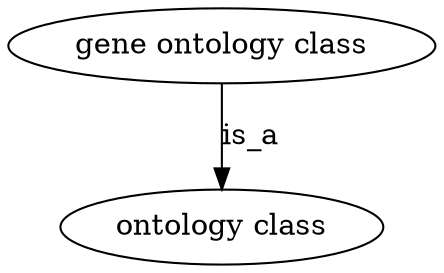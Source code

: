 digraph {
	graph [bb="0,0,205.38,123"];
	node [label="\N"];
	"gene ontology class"	 [height=0.5,
		label="gene ontology class",
		pos="102.69,105",
		width=2.8525];
	"ontology class"	 [height=0.5,
		pos="102.69,18",
		width=2.1484];
	"gene ontology class" -> "ontology class"	 [label=is_a,
		lp="116.69,61.5",
		pos="e,102.69,36.003 102.69,86.974 102.69,75.192 102.69,59.561 102.69,46.158"];
}
